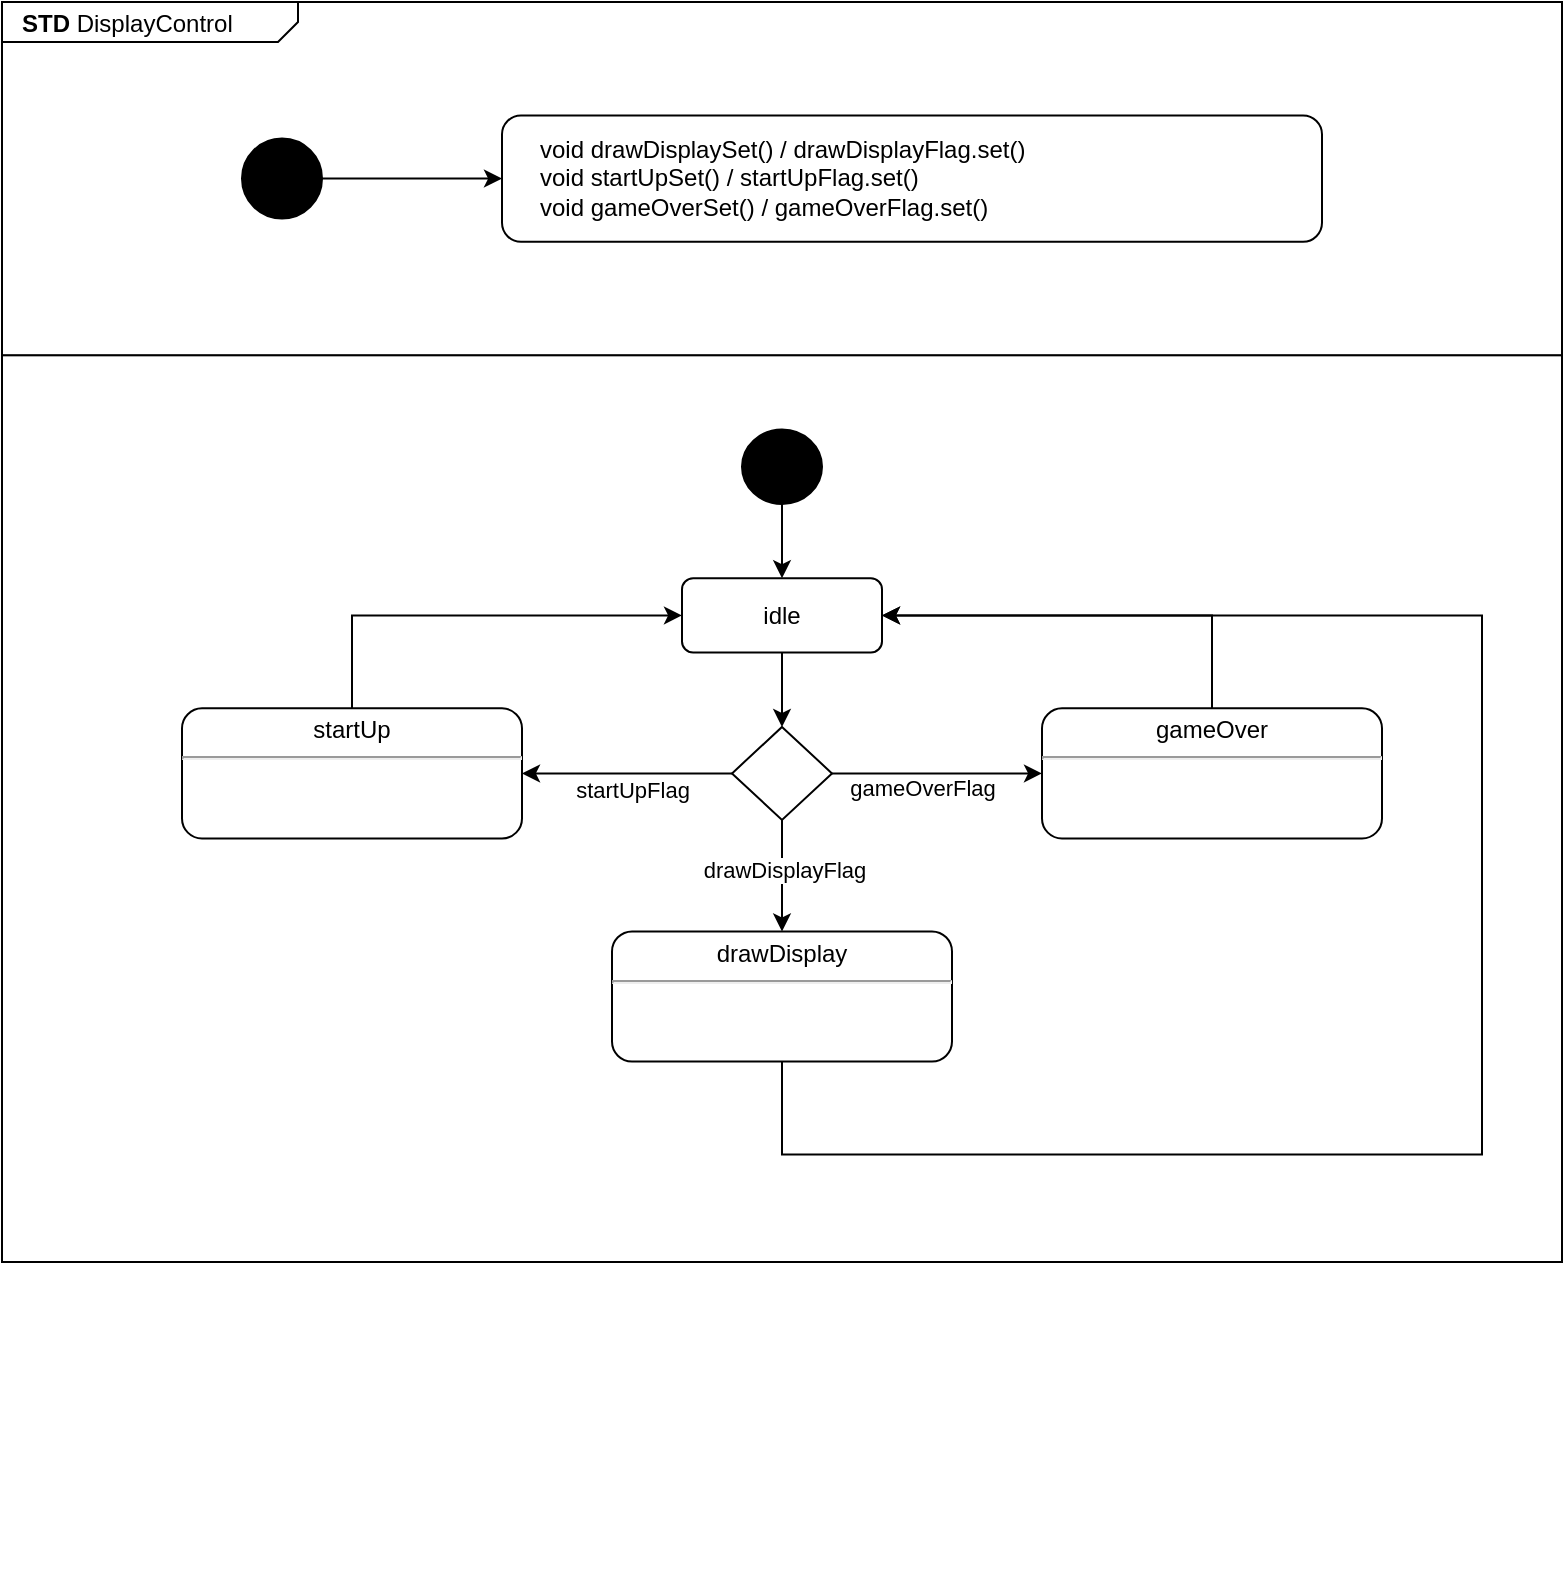 <mxfile version="21.8.2" type="device">
  <diagram name="Page-1" id="lHKCt2FMkADKbh5RZciE">
    <mxGraphModel dx="1036" dy="750" grid="1" gridSize="10" guides="1" tooltips="1" connect="1" arrows="1" fold="1" page="1" pageScale="1" pageWidth="1169" pageHeight="1654" math="0" shadow="0">
      <root>
        <mxCell id="0" />
        <mxCell id="1" parent="0" />
        <mxCell id="by4M8jhouuiLS1jpNMKc-24" value="" style="group" parent="1" vertex="1" connectable="0">
          <mxGeometry x="140" y="280" width="780" height="790" as="geometry" />
        </mxCell>
        <mxCell id="by4M8jhouuiLS1jpNMKc-23" value="" style="rounded=0;whiteSpace=wrap;html=1;" parent="by4M8jhouuiLS1jpNMKc-24" vertex="1">
          <mxGeometry y="176.59" width="780" height="453.41" as="geometry" />
        </mxCell>
        <mxCell id="by4M8jhouuiLS1jpNMKc-22" value="&lt;p style=&quot;margin:0px;margin-top:4px;margin-left:10px;text-align:left;&quot;&gt;&lt;b&gt;STD &lt;/b&gt;DisplayControl&lt;/p&gt;" style="html=1;shape=mxgraph.sysml.package;html=1;overflow=fill;whiteSpace=wrap;labelX=148;" parent="by4M8jhouuiLS1jpNMKc-24" vertex="1">
          <mxGeometry width="780" height="176.588" as="geometry" />
        </mxCell>
        <mxCell id="by4M8jhouuiLS1jpNMKc-14" value="" style="rhombus;whiteSpace=wrap;html=1;" parent="by4M8jhouuiLS1jpNMKc-24" vertex="1">
          <mxGeometry x="365" y="362.471" width="50" height="46.471" as="geometry" />
        </mxCell>
        <mxCell id="4Bl8RoROlAebQCjJiTwi-16" value="&lt;p style=&quot;margin:0px;margin-top:4px;text-align:center;&quot;&gt;gameOver&lt;/p&gt;&lt;hr&gt;&lt;p&gt;&lt;/p&gt;&lt;p style=&quot;margin:0px;margin-left:8px;text-align:left;&quot;&gt;&lt;br&gt;&lt;/p&gt;" style="shape=mxgraph.sysml.simpleState;html=1;overflow=fill;whiteSpace=wrap;align=center;" vertex="1" parent="by4M8jhouuiLS1jpNMKc-24">
          <mxGeometry x="520" y="353.176" width="170" height="65.059" as="geometry" />
        </mxCell>
        <mxCell id="4Bl8RoROlAebQCjJiTwi-17" value="" style="endArrow=classic;html=1;rounded=0;" edge="1" parent="by4M8jhouuiLS1jpNMKc-24" source="by4M8jhouuiLS1jpNMKc-14" target="4Bl8RoROlAebQCjJiTwi-16">
          <mxGeometry width="50" height="50" relative="1" as="geometry">
            <mxPoint x="360" y="399.647" as="sourcePoint" />
            <mxPoint x="410" y="353.176" as="targetPoint" />
            <Array as="points" />
          </mxGeometry>
        </mxCell>
        <mxCell id="4Bl8RoROlAebQCjJiTwi-23" value="gameOverFlag" style="edgeLabel;html=1;align=center;verticalAlign=middle;resizable=0;points=[];" vertex="1" connectable="0" parent="4Bl8RoROlAebQCjJiTwi-17">
          <mxGeometry x="-0.33" y="1" relative="1" as="geometry">
            <mxPoint x="10" y="8" as="offset" />
          </mxGeometry>
        </mxCell>
        <mxCell id="4Bl8RoROlAebQCjJiTwi-18" value="&lt;p style=&quot;margin:0px;margin-top:4px;text-align:center;&quot;&gt;drawDisplay&lt;/p&gt;&lt;hr&gt;&lt;p&gt;&lt;/p&gt;&lt;p style=&quot;margin:0px;margin-left:8px;text-align:left;&quot;&gt;&lt;br&gt;&lt;/p&gt;" style="shape=mxgraph.sysml.simpleState;html=1;overflow=fill;whiteSpace=wrap;align=center;" vertex="1" parent="by4M8jhouuiLS1jpNMKc-24">
          <mxGeometry x="305" y="464.706" width="170" height="65.059" as="geometry" />
        </mxCell>
        <mxCell id="4Bl8RoROlAebQCjJiTwi-19" value="&lt;p style=&quot;margin:0px;margin-top:4px;text-align:center;&quot;&gt;startUp&lt;/p&gt;&lt;hr&gt;&lt;p&gt;&lt;/p&gt;&lt;p style=&quot;margin:0px;margin-left:8px;text-align:left;&quot;&gt;&lt;br&gt;&lt;/p&gt;" style="shape=mxgraph.sysml.simpleState;html=1;overflow=fill;whiteSpace=wrap;align=center;" vertex="1" parent="by4M8jhouuiLS1jpNMKc-24">
          <mxGeometry x="90" y="353.176" width="170" height="65.059" as="geometry" />
        </mxCell>
        <mxCell id="by4M8jhouuiLS1jpNMKc-5" value="idle" style="shape=rect;rounded=1;html=1;whiteSpace=wrap;align=center;" parent="by4M8jhouuiLS1jpNMKc-24" vertex="1">
          <mxGeometry x="340" y="288.118" width="100" height="37.176" as="geometry" />
        </mxCell>
        <mxCell id="by4M8jhouuiLS1jpNMKc-8" value="" style="edgeStyle=orthogonalEdgeStyle;rounded=0;orthogonalLoop=1;jettySize=auto;html=1;" parent="by4M8jhouuiLS1jpNMKc-24" source="by4M8jhouuiLS1jpNMKc-5" target="by4M8jhouuiLS1jpNMKc-14" edge="1">
          <mxGeometry x="-0.008" relative="1" as="geometry">
            <mxPoint x="400" y="390.353" as="targetPoint" />
            <mxPoint as="offset" />
          </mxGeometry>
        </mxCell>
        <mxCell id="by4M8jhouuiLS1jpNMKc-4" value="" style="shape=ellipse;html=1;fillColor=strokeColor;fontSize=18;fontColor=#ffffff;" parent="by4M8jhouuiLS1jpNMKc-24" vertex="1">
          <mxGeometry x="370" y="213.765" width="40" height="37.176" as="geometry" />
        </mxCell>
        <mxCell id="by4M8jhouuiLS1jpNMKc-6" style="edgeStyle=orthogonalEdgeStyle;rounded=0;orthogonalLoop=1;jettySize=auto;html=1;" parent="by4M8jhouuiLS1jpNMKc-24" source="by4M8jhouuiLS1jpNMKc-4" target="by4M8jhouuiLS1jpNMKc-5" edge="1">
          <mxGeometry relative="1" as="geometry" />
        </mxCell>
        <mxCell id="4Bl8RoROlAebQCjJiTwi-21" value="" style="endArrow=classic;html=1;rounded=0;" edge="1" parent="by4M8jhouuiLS1jpNMKc-24" source="by4M8jhouuiLS1jpNMKc-14" target="4Bl8RoROlAebQCjJiTwi-19">
          <mxGeometry width="50" height="50" relative="1" as="geometry">
            <mxPoint x="140" y="387.711" as="sourcePoint" />
            <mxPoint x="321" y="334.588" as="targetPoint" />
            <Array as="points" />
          </mxGeometry>
        </mxCell>
        <mxCell id="4Bl8RoROlAebQCjJiTwi-27" value="startUpFlag" style="edgeLabel;html=1;align=center;verticalAlign=middle;resizable=0;points=[];" vertex="1" connectable="0" parent="4Bl8RoROlAebQCjJiTwi-21">
          <mxGeometry x="0.234" y="-1" relative="1" as="geometry">
            <mxPoint x="15" y="9" as="offset" />
          </mxGeometry>
        </mxCell>
        <mxCell id="4Bl8RoROlAebQCjJiTwi-22" value="" style="endArrow=classic;html=1;rounded=0;" edge="1" parent="by4M8jhouuiLS1jpNMKc-24" source="by4M8jhouuiLS1jpNMKc-14" target="4Bl8RoROlAebQCjJiTwi-18">
          <mxGeometry width="50" height="50" relative="1" as="geometry">
            <mxPoint x="370" y="585.529" as="sourcePoint" />
            <mxPoint x="420" y="539.059" as="targetPoint" />
          </mxGeometry>
        </mxCell>
        <mxCell id="4Bl8RoROlAebQCjJiTwi-26" value="drawDisplayFlag" style="edgeLabel;html=1;align=center;verticalAlign=middle;resizable=0;points=[];" vertex="1" connectable="0" parent="4Bl8RoROlAebQCjJiTwi-22">
          <mxGeometry x="-0.127" y="1" relative="1" as="geometry">
            <mxPoint as="offset" />
          </mxGeometry>
        </mxCell>
        <mxCell id="4Bl8RoROlAebQCjJiTwi-28" value="" style="endArrow=classic;html=1;rounded=0;" edge="1" parent="by4M8jhouuiLS1jpNMKc-24" source="4Bl8RoROlAebQCjJiTwi-19" target="by4M8jhouuiLS1jpNMKc-5">
          <mxGeometry width="50" height="50" relative="1" as="geometry">
            <mxPoint x="370" y="399.647" as="sourcePoint" />
            <mxPoint x="420" y="353.176" as="targetPoint" />
            <Array as="points">
              <mxPoint x="175" y="306.706" />
            </Array>
          </mxGeometry>
        </mxCell>
        <mxCell id="4Bl8RoROlAebQCjJiTwi-29" value="" style="endArrow=classic;html=1;rounded=0;" edge="1" parent="by4M8jhouuiLS1jpNMKc-24" source="4Bl8RoROlAebQCjJiTwi-16" target="by4M8jhouuiLS1jpNMKc-5">
          <mxGeometry width="50" height="50" relative="1" as="geometry">
            <mxPoint x="370" y="399.647" as="sourcePoint" />
            <mxPoint x="420" y="353.176" as="targetPoint" />
            <Array as="points">
              <mxPoint x="605" y="306.706" />
            </Array>
          </mxGeometry>
        </mxCell>
        <mxCell id="4Bl8RoROlAebQCjJiTwi-30" value="" style="endArrow=classic;html=1;rounded=0;" edge="1" parent="by4M8jhouuiLS1jpNMKc-24" source="4Bl8RoROlAebQCjJiTwi-18" target="by4M8jhouuiLS1jpNMKc-5">
          <mxGeometry width="50" height="50" relative="1" as="geometry">
            <mxPoint x="370" y="585.529" as="sourcePoint" />
            <mxPoint x="420" y="539.059" as="targetPoint" />
            <Array as="points">
              <mxPoint x="390" y="576.235" />
              <mxPoint x="740" y="576.235" />
              <mxPoint x="740" y="306.706" />
            </Array>
          </mxGeometry>
        </mxCell>
        <mxCell id="by4M8jhouuiLS1jpNMKc-1" value="&lt;p style=&quot;border-color: var(--border-color); margin: 0px 0px 0px 4px;&quot;&gt;&lt;span style=&quot;background-color: initial;&quot;&gt;void drawDisplaySet() / drawDisplayFlag.set()&lt;/span&gt;&lt;br&gt;&lt;/p&gt;&lt;p style=&quot;border-color: var(--border-color); margin: 0px 0px 0px 4px;&quot;&gt;void startUpSet() / startUpFlag.set()&lt;/p&gt;&lt;p style=&quot;border-color: var(--border-color); margin: 0px 0px 0px 4px;&quot;&gt;void gameOverSet() / gameOverFlag.set()&amp;nbsp;&lt;/p&gt;" style="shape=rect;rounded=1;html=1;whiteSpace=wrap;align=left;spacingLeft=13;" parent="by4M8jhouuiLS1jpNMKc-24" vertex="1">
          <mxGeometry x="250" y="56.689" width="410" height="63.2" as="geometry" />
        </mxCell>
        <mxCell id="by4M8jhouuiLS1jpNMKc-2" value="" style="shape=ellipse;html=1;fillColor=strokeColor;fontSize=18;fontColor=#ffffff;" parent="by4M8jhouuiLS1jpNMKc-24" vertex="1">
          <mxGeometry x="120" y="68.29" width="40" height="40" as="geometry" />
        </mxCell>
        <mxCell id="by4M8jhouuiLS1jpNMKc-3" style="edgeStyle=orthogonalEdgeStyle;rounded=0;orthogonalLoop=1;jettySize=auto;html=1;" parent="by4M8jhouuiLS1jpNMKc-24" source="by4M8jhouuiLS1jpNMKc-2" target="by4M8jhouuiLS1jpNMKc-1" edge="1">
          <mxGeometry relative="1" as="geometry" />
        </mxCell>
      </root>
    </mxGraphModel>
  </diagram>
</mxfile>
